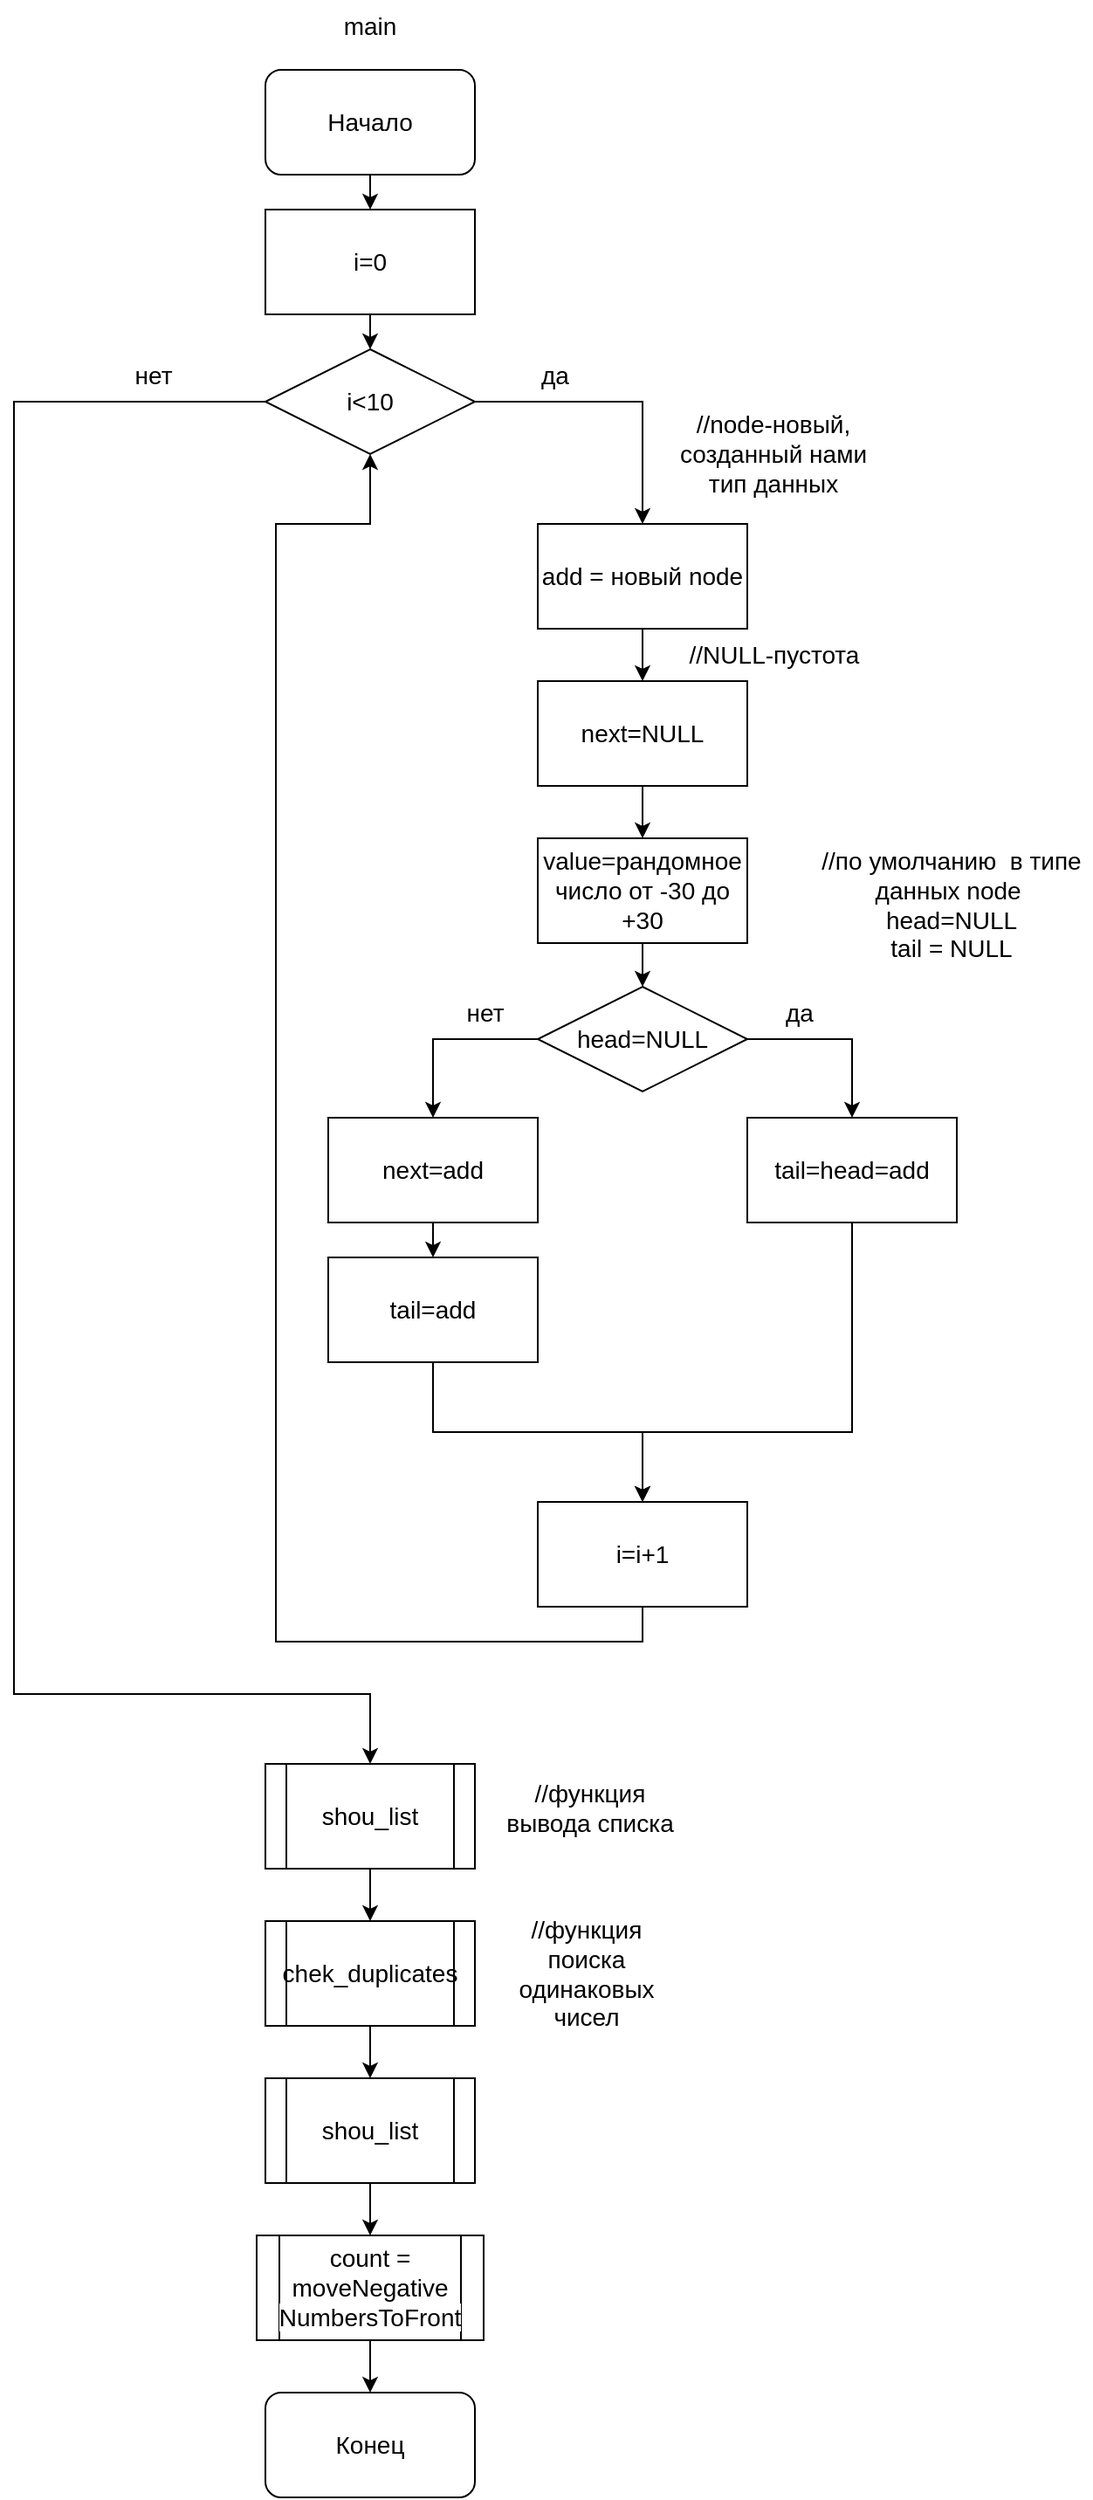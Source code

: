 <mxfile version="17.4.2" type="device" pages="3"><diagram id="jIU46tVi6CFgFLGaOooH" name="main"><mxGraphModel dx="1286" dy="1156" grid="1" gridSize="10" guides="1" tooltips="1" connect="1" arrows="1" fold="1" page="1" pageScale="1" pageWidth="827" pageHeight="1169" math="0" shadow="0"><root><mxCell id="0"/><mxCell id="1" parent="0"/><mxCell id="296lyS_s4YjC6ORIudrS-17" style="edgeStyle=orthogonalEdgeStyle;rounded=0;orthogonalLoop=1;jettySize=auto;html=1;exitX=0.5;exitY=1;exitDx=0;exitDy=0;entryX=0.5;entryY=0;entryDx=0;entryDy=0;fontSize=14;" edge="1" parent="1" source="296lyS_s4YjC6ORIudrS-14" target="296lyS_s4YjC6ORIudrS-16"><mxGeometry relative="1" as="geometry"/></mxCell><mxCell id="296lyS_s4YjC6ORIudrS-14" value="Начало" style="rounded=1;whiteSpace=wrap;html=1;fontSize=14;" vertex="1" parent="1"><mxGeometry x="354" y="60" width="120" height="60" as="geometry"/></mxCell><mxCell id="296lyS_s4YjC6ORIudrS-15" value="main" style="text;html=1;strokeColor=none;fillColor=none;align=center;verticalAlign=middle;whiteSpace=wrap;rounded=0;fontSize=14;" vertex="1" parent="1"><mxGeometry x="384" y="20" width="60" height="30" as="geometry"/></mxCell><mxCell id="296lyS_s4YjC6ORIudrS-18" style="edgeStyle=orthogonalEdgeStyle;rounded=0;orthogonalLoop=1;jettySize=auto;html=1;exitX=0.5;exitY=1;exitDx=0;exitDy=0;entryX=0.5;entryY=0;entryDx=0;entryDy=0;fontSize=14;" edge="1" parent="1" source="296lyS_s4YjC6ORIudrS-16" target="296lyS_s4YjC6ORIudrS-19"><mxGeometry relative="1" as="geometry"><mxPoint x="414" y="220" as="targetPoint"/></mxGeometry></mxCell><mxCell id="296lyS_s4YjC6ORIudrS-16" value="i=0" style="rounded=0;whiteSpace=wrap;html=1;fontSize=14;" vertex="1" parent="1"><mxGeometry x="354" y="140" width="120" height="60" as="geometry"/></mxCell><mxCell id="296lyS_s4YjC6ORIudrS-43" style="edgeStyle=orthogonalEdgeStyle;rounded=0;orthogonalLoop=1;jettySize=auto;html=1;exitX=1;exitY=0.5;exitDx=0;exitDy=0;fontSize=14;" edge="1" parent="1" source="296lyS_s4YjC6ORIudrS-19" target="296lyS_s4YjC6ORIudrS-20"><mxGeometry relative="1" as="geometry"/></mxCell><mxCell id="296lyS_s4YjC6ORIudrS-60" style="edgeStyle=orthogonalEdgeStyle;rounded=0;orthogonalLoop=1;jettySize=auto;html=1;exitX=0;exitY=0.5;exitDx=0;exitDy=0;fontSize=14;" edge="1" parent="1" source="296lyS_s4YjC6ORIudrS-19" target="296lyS_s4YjC6ORIudrS-55"><mxGeometry relative="1" as="geometry"><Array as="points"><mxPoint x="210" y="250"/><mxPoint x="210" y="990"/><mxPoint x="414" y="990"/></Array></mxGeometry></mxCell><mxCell id="296lyS_s4YjC6ORIudrS-19" value="i&amp;lt;10" style="rhombus;whiteSpace=wrap;html=1;fontSize=14;" vertex="1" parent="1"><mxGeometry x="354" y="220" width="120" height="60" as="geometry"/></mxCell><mxCell id="296lyS_s4YjC6ORIudrS-31" style="edgeStyle=orthogonalEdgeStyle;rounded=0;orthogonalLoop=1;jettySize=auto;html=1;exitX=0.5;exitY=1;exitDx=0;exitDy=0;fontSize=14;" edge="1" parent="1" source="296lyS_s4YjC6ORIudrS-20" target="296lyS_s4YjC6ORIudrS-30"><mxGeometry relative="1" as="geometry"/></mxCell><mxCell id="296lyS_s4YjC6ORIudrS-20" value="add = новый node" style="rounded=0;whiteSpace=wrap;html=1;fontSize=14;" vertex="1" parent="1"><mxGeometry x="510" y="320" width="120" height="60" as="geometry"/></mxCell><mxCell id="296lyS_s4YjC6ORIudrS-22" value="да" style="text;html=1;strokeColor=none;fillColor=none;align=center;verticalAlign=middle;whiteSpace=wrap;rounded=0;fontSize=14;" vertex="1" parent="1"><mxGeometry x="490" y="220" width="60" height="30" as="geometry"/></mxCell><mxCell id="296lyS_s4YjC6ORIudrS-29" value="//node-новый, созданный нами тип данных" style="text;html=1;strokeColor=none;fillColor=none;align=center;verticalAlign=middle;whiteSpace=wrap;rounded=0;fontSize=14;" vertex="1" parent="1"><mxGeometry x="580" y="265" width="130" height="30" as="geometry"/></mxCell><mxCell id="296lyS_s4YjC6ORIudrS-35" style="edgeStyle=orthogonalEdgeStyle;rounded=0;orthogonalLoop=1;jettySize=auto;html=1;exitX=0.5;exitY=1;exitDx=0;exitDy=0;entryX=0.5;entryY=0;entryDx=0;entryDy=0;fontSize=14;" edge="1" parent="1" source="296lyS_s4YjC6ORIudrS-30" target="296lyS_s4YjC6ORIudrS-34"><mxGeometry relative="1" as="geometry"/></mxCell><mxCell id="296lyS_s4YjC6ORIudrS-30" value="next=NULL" style="rounded=0;whiteSpace=wrap;html=1;fontSize=14;" vertex="1" parent="1"><mxGeometry x="510" y="410" width="120" height="60" as="geometry"/></mxCell><mxCell id="296lyS_s4YjC6ORIudrS-33" value="//NULL-пустота" style="text;html=1;strokeColor=none;fillColor=none;align=center;verticalAlign=middle;whiteSpace=wrap;rounded=0;fontSize=14;" vertex="1" parent="1"><mxGeometry x="587.5" y="380" width="115" height="30" as="geometry"/></mxCell><mxCell id="296lyS_s4YjC6ORIudrS-37" style="edgeStyle=orthogonalEdgeStyle;rounded=0;orthogonalLoop=1;jettySize=auto;html=1;exitX=0.5;exitY=1;exitDx=0;exitDy=0;entryX=0.5;entryY=0;entryDx=0;entryDy=0;fontSize=14;" edge="1" parent="1" source="296lyS_s4YjC6ORIudrS-34" target="296lyS_s4YjC6ORIudrS-36"><mxGeometry relative="1" as="geometry"/></mxCell><mxCell id="296lyS_s4YjC6ORIudrS-34" value="value=рандомное число от -30 до +30" style="rounded=0;whiteSpace=wrap;html=1;fontSize=14;" vertex="1" parent="1"><mxGeometry x="510" y="500" width="120" height="60" as="geometry"/></mxCell><mxCell id="296lyS_s4YjC6ORIudrS-39" style="edgeStyle=orthogonalEdgeStyle;rounded=0;orthogonalLoop=1;jettySize=auto;html=1;exitX=1;exitY=0.5;exitDx=0;exitDy=0;entryX=0.5;entryY=0;entryDx=0;entryDy=0;fontSize=14;" edge="1" parent="1" source="296lyS_s4YjC6ORIudrS-36" target="296lyS_s4YjC6ORIudrS-38"><mxGeometry relative="1" as="geometry"/></mxCell><mxCell id="296lyS_s4YjC6ORIudrS-45" style="edgeStyle=orthogonalEdgeStyle;rounded=0;orthogonalLoop=1;jettySize=auto;html=1;exitX=0;exitY=0.5;exitDx=0;exitDy=0;entryX=0.5;entryY=0;entryDx=0;entryDy=0;fontSize=14;" edge="1" parent="1" source="296lyS_s4YjC6ORIudrS-36" target="296lyS_s4YjC6ORIudrS-44"><mxGeometry relative="1" as="geometry"/></mxCell><mxCell id="296lyS_s4YjC6ORIudrS-36" value="head=NULL" style="rhombus;whiteSpace=wrap;html=1;fontSize=14;" vertex="1" parent="1"><mxGeometry x="510" y="585" width="120" height="60" as="geometry"/></mxCell><mxCell id="296lyS_s4YjC6ORIudrS-53" style="edgeStyle=orthogonalEdgeStyle;rounded=0;orthogonalLoop=1;jettySize=auto;html=1;exitX=0.5;exitY=1;exitDx=0;exitDy=0;entryX=0.5;entryY=0;entryDx=0;entryDy=0;fontSize=14;" edge="1" parent="1" source="296lyS_s4YjC6ORIudrS-38" target="296lyS_s4YjC6ORIudrS-50"><mxGeometry relative="1" as="geometry"><Array as="points"><mxPoint x="690" y="840"/><mxPoint x="570" y="840"/></Array></mxGeometry></mxCell><mxCell id="296lyS_s4YjC6ORIudrS-38" value="tail=head=add" style="rounded=0;whiteSpace=wrap;html=1;fontSize=14;" vertex="1" parent="1"><mxGeometry x="630" y="660" width="120" height="60" as="geometry"/></mxCell><mxCell id="296lyS_s4YjC6ORIudrS-40" value="да" style="text;html=1;strokeColor=none;fillColor=none;align=center;verticalAlign=middle;whiteSpace=wrap;rounded=0;fontSize=14;" vertex="1" parent="1"><mxGeometry x="630" y="585" width="60" height="30" as="geometry"/></mxCell><mxCell id="296lyS_s4YjC6ORIudrS-48" style="edgeStyle=orthogonalEdgeStyle;rounded=0;orthogonalLoop=1;jettySize=auto;html=1;exitX=0.5;exitY=1;exitDx=0;exitDy=0;entryX=0.5;entryY=0;entryDx=0;entryDy=0;fontSize=14;" edge="1" parent="1" source="296lyS_s4YjC6ORIudrS-44" target="296lyS_s4YjC6ORIudrS-46"><mxGeometry relative="1" as="geometry"/></mxCell><mxCell id="296lyS_s4YjC6ORIudrS-44" value="next=add" style="rounded=0;whiteSpace=wrap;html=1;fontSize=14;" vertex="1" parent="1"><mxGeometry x="390" y="660" width="120" height="60" as="geometry"/></mxCell><mxCell id="296lyS_s4YjC6ORIudrS-51" style="edgeStyle=orthogonalEdgeStyle;rounded=0;orthogonalLoop=1;jettySize=auto;html=1;exitX=0.5;exitY=1;exitDx=0;exitDy=0;fontSize=14;" edge="1" parent="1" source="296lyS_s4YjC6ORIudrS-46" target="296lyS_s4YjC6ORIudrS-50"><mxGeometry relative="1" as="geometry"/></mxCell><mxCell id="296lyS_s4YjC6ORIudrS-46" value="tail=add" style="rounded=0;whiteSpace=wrap;html=1;fontSize=14;" vertex="1" parent="1"><mxGeometry x="390" y="740" width="120" height="60" as="geometry"/></mxCell><mxCell id="296lyS_s4YjC6ORIudrS-47" value="нет" style="text;html=1;strokeColor=none;fillColor=none;align=center;verticalAlign=middle;whiteSpace=wrap;rounded=0;fontSize=14;" vertex="1" parent="1"><mxGeometry x="450" y="585" width="60" height="30" as="geometry"/></mxCell><mxCell id="296lyS_s4YjC6ORIudrS-49" value="//по умолчанию&amp;nbsp; в типе данных node&amp;nbsp; head=NULL&lt;br style=&quot;font-size: 14px;&quot;&gt;tail = NULL" style="text;html=1;strokeColor=none;fillColor=none;align=center;verticalAlign=middle;whiteSpace=wrap;rounded=0;fontSize=14;" vertex="1" parent="1"><mxGeometry x="667" y="500" width="160" height="75" as="geometry"/></mxCell><mxCell id="296lyS_s4YjC6ORIudrS-54" style="edgeStyle=orthogonalEdgeStyle;rounded=0;orthogonalLoop=1;jettySize=auto;html=1;exitX=0.5;exitY=1;exitDx=0;exitDy=0;entryX=0.5;entryY=1;entryDx=0;entryDy=0;fontSize=14;" edge="1" parent="1" source="296lyS_s4YjC6ORIudrS-50" target="296lyS_s4YjC6ORIudrS-19"><mxGeometry relative="1" as="geometry"><Array as="points"><mxPoint x="570" y="960"/><mxPoint x="360" y="960"/><mxPoint x="360" y="320"/><mxPoint x="414" y="320"/></Array></mxGeometry></mxCell><mxCell id="296lyS_s4YjC6ORIudrS-50" value="i=i+1" style="rounded=0;whiteSpace=wrap;html=1;fontSize=14;" vertex="1" parent="1"><mxGeometry x="510" y="880" width="120" height="60" as="geometry"/></mxCell><mxCell id="296lyS_s4YjC6ORIudrS-62" style="edgeStyle=orthogonalEdgeStyle;rounded=0;orthogonalLoop=1;jettySize=auto;html=1;exitX=0.5;exitY=1;exitDx=0;exitDy=0;fontSize=14;" edge="1" parent="1" source="296lyS_s4YjC6ORIudrS-55" target="296lyS_s4YjC6ORIudrS-57"><mxGeometry relative="1" as="geometry"/></mxCell><mxCell id="296lyS_s4YjC6ORIudrS-55" value="shou_list" style="shape=process;whiteSpace=wrap;html=1;backgroundOutline=1;fontSize=14;" vertex="1" parent="1"><mxGeometry x="354" y="1030" width="120" height="60" as="geometry"/></mxCell><mxCell id="296lyS_s4YjC6ORIudrS-56" value="//функция вывода списка" style="text;html=1;strokeColor=none;fillColor=none;align=center;verticalAlign=middle;whiteSpace=wrap;rounded=0;fontSize=14;" vertex="1" parent="1"><mxGeometry x="490" y="1040" width="100" height="30" as="geometry"/></mxCell><mxCell id="296lyS_s4YjC6ORIudrS-64" style="edgeStyle=orthogonalEdgeStyle;rounded=0;orthogonalLoop=1;jettySize=auto;html=1;exitX=0.5;exitY=1;exitDx=0;exitDy=0;entryX=0.5;entryY=0;entryDx=0;entryDy=0;fontSize=14;" edge="1" parent="1" source="296lyS_s4YjC6ORIudrS-57" target="296lyS_s4YjC6ORIudrS-63"><mxGeometry relative="1" as="geometry"/></mxCell><mxCell id="296lyS_s4YjC6ORIudrS-57" value="chek_duplicates" style="shape=process;whiteSpace=wrap;html=1;backgroundOutline=1;fontSize=14;" vertex="1" parent="1"><mxGeometry x="354" y="1120" width="120" height="60" as="geometry"/></mxCell><mxCell id="296lyS_s4YjC6ORIudrS-59" value="//функция поиска одинаковых чисел" style="text;html=1;strokeColor=none;fillColor=none;align=center;verticalAlign=middle;whiteSpace=wrap;rounded=0;fontSize=14;" vertex="1" parent="1"><mxGeometry x="487.5" y="1135" width="100" height="30" as="geometry"/></mxCell><mxCell id="296lyS_s4YjC6ORIudrS-61" value="нет" style="text;html=1;strokeColor=none;fillColor=none;align=center;verticalAlign=middle;whiteSpace=wrap;rounded=0;fontSize=14;" vertex="1" parent="1"><mxGeometry x="260" y="220" width="60" height="30" as="geometry"/></mxCell><mxCell id="296lyS_s4YjC6ORIudrS-66" style="edgeStyle=orthogonalEdgeStyle;rounded=0;orthogonalLoop=1;jettySize=auto;html=1;exitX=0.5;exitY=1;exitDx=0;exitDy=0;entryX=0.5;entryY=0;entryDx=0;entryDy=0;startArrow=none;fontSize=14;" edge="1" parent="1" source="296lyS_s4YjC6ORIudrS-69" target="296lyS_s4YjC6ORIudrS-65"><mxGeometry relative="1" as="geometry"/></mxCell><mxCell id="296lyS_s4YjC6ORIudrS-71" style="edgeStyle=orthogonalEdgeStyle;rounded=0;orthogonalLoop=1;jettySize=auto;html=1;exitX=0.5;exitY=1;exitDx=0;exitDy=0;entryX=0.5;entryY=0;entryDx=0;entryDy=0;fontSize=14;" edge="1" parent="1" source="296lyS_s4YjC6ORIudrS-63" target="296lyS_s4YjC6ORIudrS-69"><mxGeometry relative="1" as="geometry"/></mxCell><mxCell id="296lyS_s4YjC6ORIudrS-63" value="shou_list" style="shape=process;whiteSpace=wrap;html=1;backgroundOutline=1;fontSize=14;" vertex="1" parent="1"><mxGeometry x="354" y="1210" width="120" height="60" as="geometry"/></mxCell><mxCell id="296lyS_s4YjC6ORIudrS-65" value="Конец" style="rounded=1;whiteSpace=wrap;html=1;fontSize=14;" vertex="1" parent="1"><mxGeometry x="354" y="1390" width="120" height="60" as="geometry"/></mxCell><mxCell id="296lyS_s4YjC6ORIudrS-69" value="&lt;span style=&quot;font-size: 14px; text-align: left; background-color: rgb(255, 255, 255);&quot;&gt;count = moveNegative&lt;br style=&quot;font-size: 14px;&quot;&gt;NumbersToFront&lt;/span&gt;" style="shape=process;whiteSpace=wrap;html=1;backgroundOutline=1;fontSize=14;" vertex="1" parent="1"><mxGeometry x="349" y="1300" width="130" height="60" as="geometry"/></mxCell></root></mxGraphModel></diagram><diagram id="cgaaIan-olxK_8naQ9jh" name="show_list"><mxGraphModel dx="900" dy="809" grid="1" gridSize="10" guides="1" tooltips="1" connect="1" arrows="1" fold="1" page="1" pageScale="1" pageWidth="827" pageHeight="1169" math="0" shadow="0"><root><mxCell id="0"/><mxCell id="1" parent="0"/><mxCell id="W-IGRmsl_yM3p2VnNa19-1" value="show_list" style="text;html=1;strokeColor=none;fillColor=none;align=center;verticalAlign=middle;whiteSpace=wrap;rounded=0;fontSize=14;" vertex="1" parent="1"><mxGeometry x="384" y="20" width="60" height="30" as="geometry"/></mxCell><mxCell id="W-IGRmsl_yM3p2VnNa19-4" style="edgeStyle=orthogonalEdgeStyle;rounded=0;orthogonalLoop=1;jettySize=auto;html=1;exitX=0.5;exitY=1;exitDx=0;exitDy=0;entryX=0.5;entryY=0;entryDx=0;entryDy=0;fontSize=14;" edge="1" parent="1" source="W-IGRmsl_yM3p2VnNa19-2" target="W-IGRmsl_yM3p2VnNa19-3"><mxGeometry relative="1" as="geometry"/></mxCell><mxCell id="W-IGRmsl_yM3p2VnNa19-2" value="Начало" style="rounded=1;whiteSpace=wrap;html=1;fontSize=14;" vertex="1" parent="1"><mxGeometry x="354" y="60" width="120" height="60" as="geometry"/></mxCell><mxCell id="1zYgeTcW7wEF2gPt8F35-2" style="edgeStyle=orthogonalEdgeStyle;rounded=0;orthogonalLoop=1;jettySize=auto;html=1;exitX=0.5;exitY=1;exitDx=0;exitDy=0;entryX=0.5;entryY=0;entryDx=0;entryDy=0;fontSize=14;" edge="1" parent="1" source="W-IGRmsl_yM3p2VnNa19-3" target="1zYgeTcW7wEF2gPt8F35-1"><mxGeometry relative="1" as="geometry"/></mxCell><mxCell id="W-IGRmsl_yM3p2VnNa19-3" value="curr=head" style="rounded=0;whiteSpace=wrap;html=1;fontSize=14;" vertex="1" parent="1"><mxGeometry x="354" y="140" width="120" height="60" as="geometry"/></mxCell><mxCell id="iqEiD77vMn8I8aNTJJCS-2" style="edgeStyle=orthogonalEdgeStyle;rounded=0;orthogonalLoop=1;jettySize=auto;html=1;exitX=1;exitY=0.5;exitDx=0;exitDy=0;entryX=0.5;entryY=0;entryDx=0;entryDy=0;fontSize=14;" edge="1" parent="1" source="1zYgeTcW7wEF2gPt8F35-1" target="iqEiD77vMn8I8aNTJJCS-1"><mxGeometry relative="1" as="geometry"/></mxCell><mxCell id="iqEiD77vMn8I8aNTJJCS-9" style="edgeStyle=orthogonalEdgeStyle;rounded=0;orthogonalLoop=1;jettySize=auto;html=1;exitX=0;exitY=0.5;exitDx=0;exitDy=0;fontSize=14;" edge="1" parent="1" source="1zYgeTcW7wEF2gPt8F35-1" target="iqEiD77vMn8I8aNTJJCS-7"><mxGeometry relative="1" as="geometry"><Array as="points"><mxPoint x="290" y="250"/><mxPoint x="290" y="470"/><mxPoint x="414" y="470"/></Array></mxGeometry></mxCell><mxCell id="1zYgeTcW7wEF2gPt8F35-1" value="curr=head" style="rhombus;whiteSpace=wrap;html=1;fontSize=14;" vertex="1" parent="1"><mxGeometry x="354" y="220" width="120" height="60" as="geometry"/></mxCell><mxCell id="iqEiD77vMn8I8aNTJJCS-5" style="edgeStyle=orthogonalEdgeStyle;rounded=0;orthogonalLoop=1;jettySize=auto;html=1;exitX=0.5;exitY=1;exitDx=0;exitDy=0;fontSize=14;" edge="1" parent="1" source="iqEiD77vMn8I8aNTJJCS-1" target="iqEiD77vMn8I8aNTJJCS-4"><mxGeometry relative="1" as="geometry"/></mxCell><mxCell id="iqEiD77vMn8I8aNTJJCS-1" value="вывод&lt;br&gt;value" style="shape=parallelogram;perimeter=parallelogramPerimeter;whiteSpace=wrap;html=1;fixedSize=1;fontSize=14;" vertex="1" parent="1"><mxGeometry x="470" y="290" width="120" height="60" as="geometry"/></mxCell><mxCell id="iqEiD77vMn8I8aNTJJCS-3" value="да" style="text;html=1;strokeColor=none;fillColor=none;align=center;verticalAlign=middle;whiteSpace=wrap;rounded=0;fontSize=14;" vertex="1" parent="1"><mxGeometry x="470" y="220" width="60" height="30" as="geometry"/></mxCell><mxCell id="iqEiD77vMn8I8aNTJJCS-6" style="edgeStyle=orthogonalEdgeStyle;rounded=0;orthogonalLoop=1;jettySize=auto;html=1;exitX=0.5;exitY=1;exitDx=0;exitDy=0;entryX=0.5;entryY=1;entryDx=0;entryDy=0;fontSize=14;" edge="1" parent="1" source="iqEiD77vMn8I8aNTJJCS-4" target="1zYgeTcW7wEF2gPt8F35-1"><mxGeometry relative="1" as="geometry"/></mxCell><mxCell id="iqEiD77vMn8I8aNTJJCS-4" value="curr=next" style="rounded=0;whiteSpace=wrap;html=1;fontSize=14;" vertex="1" parent="1"><mxGeometry x="470" y="370" width="120" height="60" as="geometry"/></mxCell><mxCell id="iqEiD77vMn8I8aNTJJCS-7" value="Конец" style="rounded=1;whiteSpace=wrap;html=1;fontSize=14;" vertex="1" parent="1"><mxGeometry x="354" y="510" width="120" height="60" as="geometry"/></mxCell><mxCell id="iqEiD77vMn8I8aNTJJCS-11" value="нет" style="text;html=1;strokeColor=none;fillColor=none;align=center;verticalAlign=middle;whiteSpace=wrap;rounded=0;fontSize=14;" vertex="1" parent="1"><mxGeometry x="294" y="220" width="60" height="30" as="geometry"/></mxCell></root></mxGraphModel></diagram><diagram id="dNPjTHAxGV39quC4LzY-" name="chek_duplicates"><mxGraphModel dx="900" dy="809" grid="1" gridSize="10" guides="1" tooltips="1" connect="1" arrows="1" fold="1" page="1" pageScale="1" pageWidth="827" pageHeight="1169" math="0" shadow="0"><root><mxCell id="0"/><mxCell id="1" parent="0"/><mxCell id="DdSosLjdX47GvEokDfSH-1" value="chek_duplicates" style="text;html=1;strokeColor=none;fillColor=none;align=center;verticalAlign=middle;whiteSpace=wrap;rounded=0;fontSize=14;" vertex="1" parent="1"><mxGeometry x="384" y="10" width="60" height="30" as="geometry"/></mxCell><mxCell id="DdSosLjdX47GvEokDfSH-4" style="edgeStyle=orthogonalEdgeStyle;rounded=0;orthogonalLoop=1;jettySize=auto;html=1;exitX=0.5;exitY=1;exitDx=0;exitDy=0;entryX=0.5;entryY=0;entryDx=0;entryDy=0;fontSize=14;" edge="1" parent="1" source="DdSosLjdX47GvEokDfSH-2" target="DdSosLjdX47GvEokDfSH-3"><mxGeometry relative="1" as="geometry"/></mxCell><mxCell id="DdSosLjdX47GvEokDfSH-2" value="Начало" style="rounded=1;whiteSpace=wrap;html=1;fontSize=14;" vertex="1" parent="1"><mxGeometry x="354" y="50" width="120" height="60" as="geometry"/></mxCell><mxCell id="DdSosLjdX47GvEokDfSH-7" style="edgeStyle=orthogonalEdgeStyle;rounded=0;orthogonalLoop=1;jettySize=auto;html=1;exitX=0.5;exitY=1;exitDx=0;exitDy=0;entryX=0.5;entryY=0;entryDx=0;entryDy=0;fontSize=14;" edge="1" parent="1" source="DdSosLjdX47GvEokDfSH-3" target="DdSosLjdX47GvEokDfSH-5"><mxGeometry relative="1" as="geometry"/></mxCell><mxCell id="DdSosLjdX47GvEokDfSH-3" value="pel = head" style="rounded=0;whiteSpace=wrap;html=1;fontSize=14;" vertex="1" parent="1"><mxGeometry x="354" y="130" width="120" height="60" as="geometry"/></mxCell><mxCell id="DdSosLjdX47GvEokDfSH-8" style="edgeStyle=orthogonalEdgeStyle;rounded=0;orthogonalLoop=1;jettySize=auto;html=1;exitX=0.5;exitY=1;exitDx=0;exitDy=0;entryX=0.5;entryY=0;entryDx=0;entryDy=0;fontSize=14;" edge="1" parent="1" source="DdSosLjdX47GvEokDfSH-5" target="DdSosLjdX47GvEokDfSH-6"><mxGeometry relative="1" as="geometry"/></mxCell><mxCell id="DdSosLjdX47GvEokDfSH-5" value="flag = 0" style="rounded=0;whiteSpace=wrap;html=1;fontSize=14;" vertex="1" parent="1"><mxGeometry x="354" y="210" width="120" height="60" as="geometry"/></mxCell><mxCell id="DdSosLjdX47GvEokDfSH-9" style="edgeStyle=orthogonalEdgeStyle;rounded=0;orthogonalLoop=1;jettySize=auto;html=1;exitX=1;exitY=0.5;exitDx=0;exitDy=0;fontSize=14;" edge="1" parent="1" source="DdSosLjdX47GvEokDfSH-6" target="DdSosLjdX47GvEokDfSH-10"><mxGeometry relative="1" as="geometry"><mxPoint x="510" y="360" as="targetPoint"/></mxGeometry></mxCell><mxCell id="DdSosLjdX47GvEokDfSH-6" value="next(pel)&amp;lt;&amp;gt;NULL" style="rhombus;whiteSpace=wrap;html=1;fontSize=14;" vertex="1" parent="1"><mxGeometry x="342.25" y="300" width="143.5" height="70" as="geometry"/></mxCell><mxCell id="DdSosLjdX47GvEokDfSH-11" style="edgeStyle=orthogonalEdgeStyle;rounded=0;orthogonalLoop=1;jettySize=auto;html=1;exitX=0.5;exitY=1;exitDx=0;exitDy=0;fontSize=14;" edge="1" parent="1" source="DdSosLjdX47GvEokDfSH-10" target="DdSosLjdX47GvEokDfSH-12"><mxGeometry relative="1" as="geometry"><mxPoint x="550" y="490" as="targetPoint"/></mxGeometry></mxCell><mxCell id="DdSosLjdX47GvEokDfSH-10" value="runner=next(pel)" style="rounded=0;whiteSpace=wrap;html=1;fontSize=14;" vertex="1" parent="1"><mxGeometry x="520" y="380" width="120" height="60" as="geometry"/></mxCell><mxCell id="DdSosLjdX47GvEokDfSH-14" style="edgeStyle=orthogonalEdgeStyle;rounded=0;orthogonalLoop=1;jettySize=auto;html=1;exitX=1;exitY=0.5;exitDx=0;exitDy=0;fontSize=14;" edge="1" parent="1" source="DdSosLjdX47GvEokDfSH-12" target="DdSosLjdX47GvEokDfSH-15"><mxGeometry relative="1" as="geometry"><mxPoint x="650" y="560" as="targetPoint"/></mxGeometry></mxCell><mxCell id="DdSosLjdX47GvEokDfSH-12" value="runner&amp;lt;&amp;gt;NULL" style="rhombus;whiteSpace=wrap;html=1;fontSize=14;" vertex="1" parent="1"><mxGeometry x="513.5" y="480" width="133" height="60" as="geometry"/></mxCell><mxCell id="DdSosLjdX47GvEokDfSH-13" value="да" style="text;html=1;strokeColor=none;fillColor=none;align=center;verticalAlign=middle;whiteSpace=wrap;rounded=0;fontSize=14;" vertex="1" parent="1"><mxGeometry x="500" y="300" width="60" height="30" as="geometry"/></mxCell><mxCell id="DdSosLjdX47GvEokDfSH-16" style="edgeStyle=orthogonalEdgeStyle;rounded=0;orthogonalLoop=1;jettySize=auto;html=1;exitX=1;exitY=0.5;exitDx=0;exitDy=0;fontSize=14;" edge="1" parent="1" source="DdSosLjdX47GvEokDfSH-15" target="DdSosLjdX47GvEokDfSH-17"><mxGeometry relative="1" as="geometry"><mxPoint x="790" y="720" as="targetPoint"/></mxGeometry></mxCell><mxCell id="DdSosLjdX47GvEokDfSH-20" style="edgeStyle=orthogonalEdgeStyle;rounded=0;orthogonalLoop=1;jettySize=auto;html=1;exitX=0;exitY=0.5;exitDx=0;exitDy=0;fontSize=14;" edge="1" parent="1" source="DdSosLjdX47GvEokDfSH-15" target="DdSosLjdX47GvEokDfSH-21"><mxGeometry relative="1" as="geometry"><mxPoint x="580" y="670" as="targetPoint"/></mxGeometry></mxCell><mxCell id="DdSosLjdX47GvEokDfSH-15" value="value(runner)=&lt;br&gt;value(pel)" style="rhombus;whiteSpace=wrap;html=1;fontSize=14;" vertex="1" parent="1"><mxGeometry x="620" y="584.5" width="140" height="65.5" as="geometry"/></mxCell><mxCell id="DdSosLjdX47GvEokDfSH-18" style="edgeStyle=orthogonalEdgeStyle;rounded=0;orthogonalLoop=1;jettySize=auto;html=1;exitX=0.5;exitY=1;exitDx=0;exitDy=0;fontSize=14;entryX=0.5;entryY=0;entryDx=0;entryDy=0;" edge="1" parent="1" source="DdSosLjdX47GvEokDfSH-17" target="DdSosLjdX47GvEokDfSH-19"><mxGeometry relative="1" as="geometry"><mxPoint x="790" y="810" as="targetPoint"/></mxGeometry></mxCell><mxCell id="DdSosLjdX47GvEokDfSH-17" value="вывод&lt;br&gt;'duplicates'&lt;br&gt;value(runner)" style="shape=parallelogram;perimeter=parallelogramPerimeter;whiteSpace=wrap;html=1;fixedSize=1;fontSize=14;" vertex="1" parent="1"><mxGeometry x="750" y="670" width="120" height="60" as="geometry"/></mxCell><mxCell id="DdSosLjdX47GvEokDfSH-19" value="flag=1" style="rounded=0;whiteSpace=wrap;html=1;fontSize=14;" vertex="1" parent="1"><mxGeometry x="750" y="760" width="120" height="60" as="geometry"/></mxCell><mxCell id="DdSosLjdX47GvEokDfSH-21" value="runner = runner(next)" style="rounded=0;whiteSpace=wrap;html=1;fontSize=14;" vertex="1" parent="1"><mxGeometry x="513.5" y="670" width="120" height="60" as="geometry"/></mxCell><mxCell id="DdSosLjdX47GvEokDfSH-22" value="да" style="text;html=1;strokeColor=none;fillColor=none;align=center;verticalAlign=middle;whiteSpace=wrap;rounded=0;fontSize=14;" vertex="1" parent="1"><mxGeometry x="750" y="585" width="60" height="30" as="geometry"/></mxCell><mxCell id="DdSosLjdX47GvEokDfSH-23" value="да" style="text;html=1;strokeColor=none;fillColor=none;align=center;verticalAlign=middle;whiteSpace=wrap;rounded=0;fontSize=14;" vertex="1" parent="1"><mxGeometry x="630" y="480" width="60" height="30" as="geometry"/></mxCell></root></mxGraphModel></diagram></mxfile>